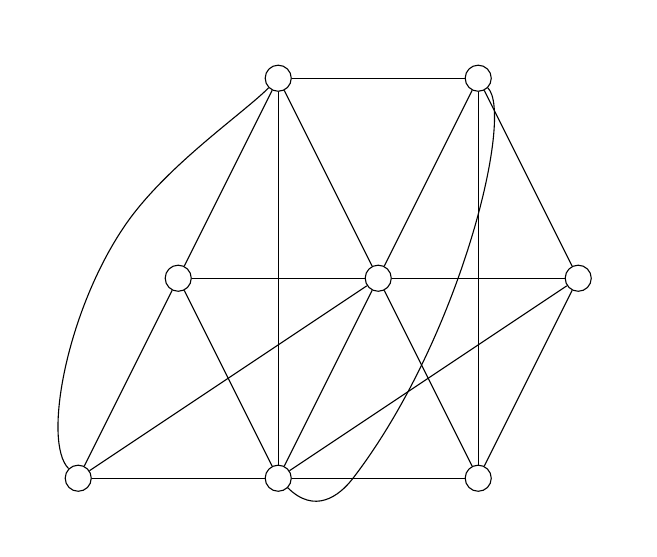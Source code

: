 
\begin{tikzpicture}[>=latex,line join=bevel,]
%%
\begin{scope}
  \pgfsetstrokecolor{black}
  \definecolor{strokecol}{rgb}{1.0,1.0,1.0};
  \pgfsetstrokecolor{strokecol}
  \definecolor{fillcol}{rgb}{1.0,1.0,1.0};
  \pgfsetfillcolor{fillcol}
  \filldraw (-112.5bp,-81.0bp) -- (-112.5bp,99.0bp) -- (103.5bp,99.0bp) -- (103.5bp,-81.0bp) -- cycle;
\end{scope}
  \node (c1n1) at (-22.5bp,81.0bp) [draw=black,circle] {};
  \node (c1n2) at (49.5bp,81.0bp) [draw=black,circle] {};
  \node (c1n3) at (-58.5bp,9.0bp) [draw=black,circle] {};
  \node (c1n4) at (13.5bp,9.0bp) [draw=black,circle] {};
  \node (c1n6) at (-94.5bp,-63.0bp) [draw=black,circle] {};
  \node (c1n7) at (-22.5bp,-63.0bp) [draw=black,circle] {};
  \node (c1n5) at (85.5bp,9.0bp) [draw=black,circle] {};
  \node (c1n8) at (49.5bp,-63.0bp) [draw=black,circle] {};
  \draw [] (c1n1) ..controls (6.5bp,81.0bp) and (20.212bp,81.0bp)  .. (c1n2);
  \draw [] (c1n1) ..controls (-36.561bp,52.879bp) and (-44.479bp,37.042bp)  .. (c1n3);
  \draw [] (c1n1) ..controls (-8.439bp,52.879bp) and (-0.521bp,37.042bp)  .. (c1n4);
  \draw [] (c1n1.south west) ..controls (-35.5bp,68.0bp) and (-63.03bp,49.33bp)  .. (-77.629bp,28.055bp) .. controls (-98.645bp,-2.573bp) and (-107.5bp,-50.0bp)  .. (c1n6.north west);
  \draw [] (c1n1) ..controls (-22.5bp,35.063bp) and (-22.5bp,-17.3bp)  .. (c1n7);
  \draw [] (c1n2) ..controls (35.439bp,52.879bp) and (27.521bp,37.042bp)  .. (c1n4);
  \draw [] (c1n2) ..controls (63.561bp,52.879bp) and (71.479bp,37.042bp)  .. (c1n5);
  \draw [] (c1n2.south east) ..controls (62.5bp,68.0bp) and (43.177bp,-12.374bp)  .. (4.5bp,-62.905bp) .. controls (-0.654bp,-69.639bp) and (-9.406bp,-75.967bp)  .. (c1n7.south east);
  \draw [] (c1n2) ..controls (49.5bp,35.063bp) and (49.5bp,-17.3bp)  .. (c1n8);
  \draw [] (c1n3) ..controls (-29.5bp,9.0bp) and (-15.788bp,9.0bp)  .. (c1n4);
  \draw [] (c1n3) ..controls (-72.561bp,-19.121bp) and (-80.479bp,-34.958bp)  .. (c1n6);
  \draw [] (c1n3) ..controls (-44.439bp,-19.121bp) and (-36.521bp,-34.958bp)  .. (c1n7);
  \draw [] (c1n4) ..controls (42.5bp,9.0bp) and (56.212bp,9.0bp)  .. (c1n5);
  \draw [] (c1n4) ..controls (-22.035bp,-14.69bp) and (-58.63bp,-39.087bp)  .. (c1n6);
  \draw [] (c1n4) ..controls (-0.561bp,-19.121bp) and (-8.479bp,-34.958bp)  .. (c1n7);
  \draw [] (c1n4) ..controls (27.561bp,-19.121bp) and (35.479bp,-34.958bp)  .. (c1n8);
  \draw [] (c1n5) ..controls (49.965bp,-14.69bp) and (13.37bp,-39.087bp)  .. (c1n7);
  \draw [] (c1n5) ..controls (71.439bp,-19.121bp) and (63.521bp,-34.958bp)  .. (c1n8);
  \draw [] (c1n6) ..controls (-65.5bp,-63.0bp) and (-51.788bp,-63.0bp)  .. (c1n7);
  \draw [] (c1n7) ..controls (6.5bp,-63.0bp) and (20.212bp,-63.0bp)  .. (c1n8);
%
\end{tikzpicture}


